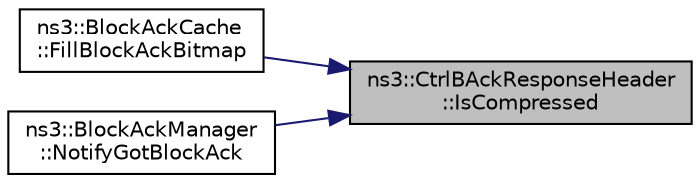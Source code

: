 digraph "ns3::CtrlBAckResponseHeader::IsCompressed"
{
 // LATEX_PDF_SIZE
  edge [fontname="Helvetica",fontsize="10",labelfontname="Helvetica",labelfontsize="10"];
  node [fontname="Helvetica",fontsize="10",shape=record];
  rankdir="RL";
  Node1 [label="ns3::CtrlBAckResponseHeader\l::IsCompressed",height=0.2,width=0.4,color="black", fillcolor="grey75", style="filled", fontcolor="black",tooltip="Check if the current BA policy is Compressed Block Ack."];
  Node1 -> Node2 [dir="back",color="midnightblue",fontsize="10",style="solid",fontname="Helvetica"];
  Node2 [label="ns3::BlockAckCache\l::FillBlockAckBitmap",height=0.2,width=0.4,color="black", fillcolor="white", style="filled",URL="$classns3_1_1_block_ack_cache.html#a53f2f4c162a246e6d3f5de4c32f69c01",tooltip="Fill block ack bitmap function."];
  Node1 -> Node3 [dir="back",color="midnightblue",fontsize="10",style="solid",fontname="Helvetica"];
  Node3 [label="ns3::BlockAckManager\l::NotifyGotBlockAck",height=0.2,width=0.4,color="black", fillcolor="white", style="filled",URL="$classns3_1_1_block_ack_manager.html#a9b8a46d72c771c2c1d79588f98259012",tooltip=" "];
}
